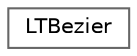 digraph "Graphical Class Hierarchy"
{
 // LATEX_PDF_SIZE
  bgcolor="transparent";
  edge [fontname=Helvetica,fontsize=10,labelfontname=Helvetica,labelfontsize=10];
  node [fontname=Helvetica,fontsize=10,shape=box,height=0.2,width=0.4];
  rankdir="LR";
  Node0 [id="Node000000",label="LTBezier",height=0.2,width=0.4,color="grey40", fillcolor="white", style="filled",URL="$class_l_t_bezier.html",tooltip=" "];
}

